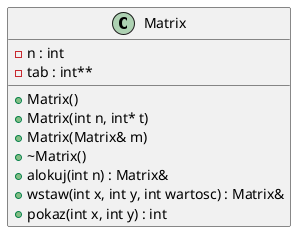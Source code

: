 @startuml inline_umlgraph_1.png
class Matrix {
-n : int
-tab : int**
+Matrix()
+Matrix(int n, int* t)
+Matrix(Matrix& m)
+~Matrix()
+alokuj(int n) : Matrix&
+wstaw(int x, int y, int wartosc) : Matrix&
+pokaz(int x, int y) : int

}
@enduml
